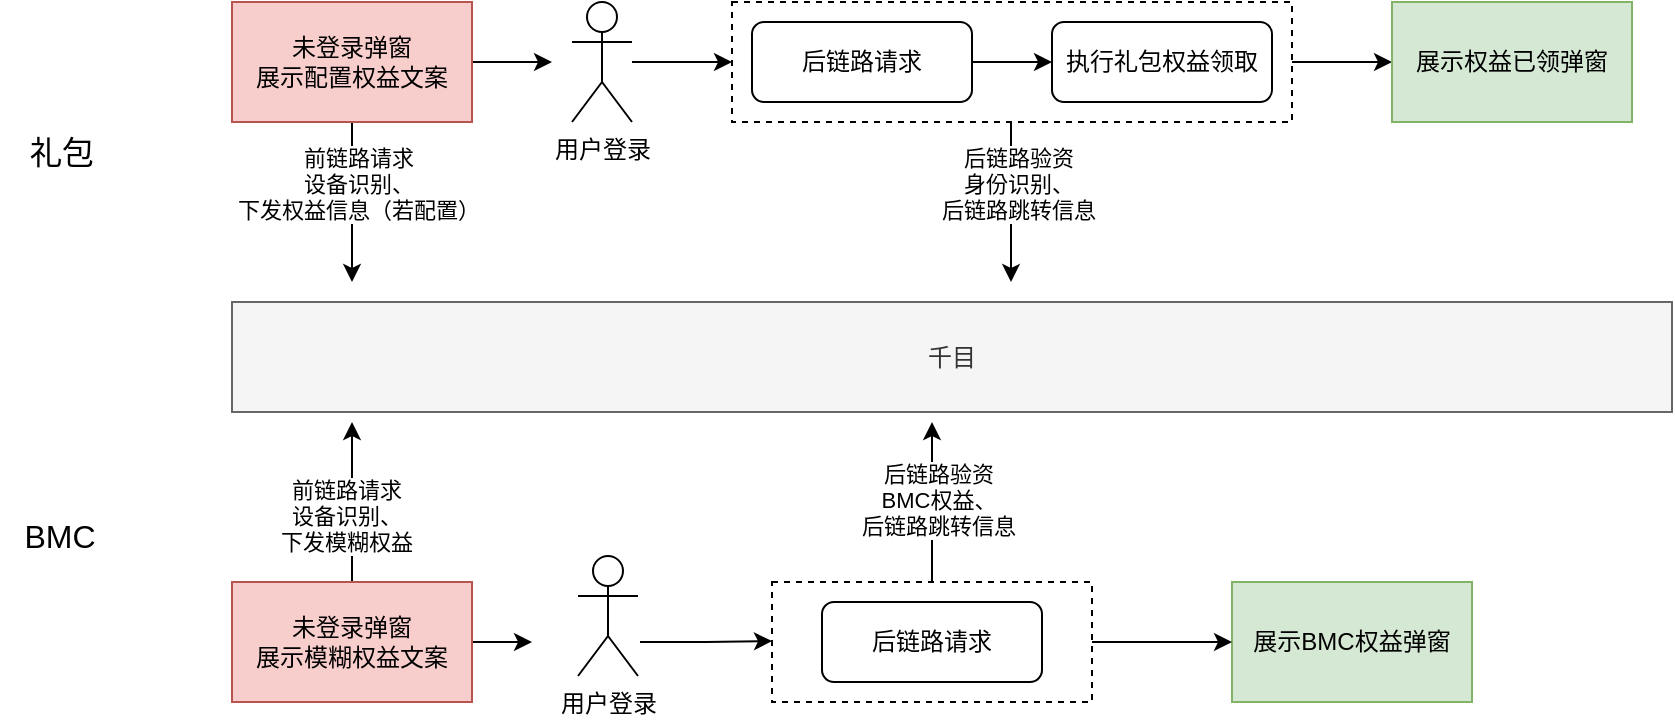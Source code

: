 <mxfile version="20.8.20" type="github"><diagram name="第 1 页" id="aAbYMBvP9iMAMNdRvLTC"><mxGraphModel dx="1306" dy="400" grid="0" gridSize="10" guides="1" tooltips="1" connect="1" arrows="1" fold="1" page="0" pageScale="1" pageWidth="827" pageHeight="1169" math="0" shadow="0"><root><mxCell id="0"/><mxCell id="1" parent="0"/><mxCell id="Dd5bCv93_LB7Ok2Cmt3U-16" value="" style="edgeStyle=orthogonalEdgeStyle;rounded=0;orthogonalLoop=1;jettySize=auto;html=1;" edge="1" parent="1" source="Dd5bCv93_LB7Ok2Cmt3U-14" target="Dd5bCv93_LB7Ok2Cmt3U-9"><mxGeometry relative="1" as="geometry"/></mxCell><mxCell id="Dd5bCv93_LB7Ok2Cmt3U-14" value="" style="rounded=0;whiteSpace=wrap;html=1;dashed=1;" vertex="1" parent="1"><mxGeometry x="390" y="440" width="280" height="60" as="geometry"/></mxCell><mxCell id="Dd5bCv93_LB7Ok2Cmt3U-5" style="edgeStyle=orthogonalEdgeStyle;rounded=0;orthogonalLoop=1;jettySize=auto;html=1;" edge="1" parent="1" source="Dd5bCv93_LB7Ok2Cmt3U-1"><mxGeometry relative="1" as="geometry"><mxPoint x="200" y="580" as="targetPoint"/></mxGeometry></mxCell><mxCell id="Dd5bCv93_LB7Ok2Cmt3U-17" value="前链路请求&lt;br&gt;设备识别、&lt;br&gt;下发权益信息（若配置）" style="edgeLabel;html=1;align=center;verticalAlign=middle;resizable=0;points=[];" vertex="1" connectable="0" parent="Dd5bCv93_LB7Ok2Cmt3U-5"><mxGeometry x="-0.225" y="3" relative="1" as="geometry"><mxPoint as="offset"/></mxGeometry></mxCell><mxCell id="Dd5bCv93_LB7Ok2Cmt3U-11" style="edgeStyle=orthogonalEdgeStyle;rounded=0;orthogonalLoop=1;jettySize=auto;html=1;" edge="1" parent="1" source="Dd5bCv93_LB7Ok2Cmt3U-1"><mxGeometry relative="1" as="geometry"><mxPoint x="300" y="470" as="targetPoint"/></mxGeometry></mxCell><mxCell id="Dd5bCv93_LB7Ok2Cmt3U-1" value="未登录弹窗&lt;br&gt;展示配置权益文案" style="rounded=0;whiteSpace=wrap;html=1;fillColor=#f8cecc;strokeColor=#b85450;" vertex="1" parent="1"><mxGeometry x="140" y="440" width="120" height="60" as="geometry"/></mxCell><mxCell id="Dd5bCv93_LB7Ok2Cmt3U-3" value="千目" style="rounded=0;whiteSpace=wrap;html=1;fillColor=#f5f5f5;fontColor=#333333;strokeColor=#666666;" vertex="1" parent="1"><mxGeometry x="140" y="590" width="720" height="55" as="geometry"/></mxCell><mxCell id="Dd5bCv93_LB7Ok2Cmt3U-7" style="edgeStyle=orthogonalEdgeStyle;rounded=0;orthogonalLoop=1;jettySize=auto;html=1;" edge="1" parent="1" source="Dd5bCv93_LB7Ok2Cmt3U-6"><mxGeometry relative="1" as="geometry"><mxPoint x="550" y="470" as="targetPoint"/></mxGeometry></mxCell><mxCell id="Dd5bCv93_LB7Ok2Cmt3U-6" value="后链路请求" style="rounded=1;whiteSpace=wrap;html=1;" vertex="1" parent="1"><mxGeometry x="400" y="450" width="110" height="40" as="geometry"/></mxCell><mxCell id="Dd5bCv93_LB7Ok2Cmt3U-8" value="执行礼包权益领取" style="rounded=1;whiteSpace=wrap;html=1;" vertex="1" parent="1"><mxGeometry x="550" y="450" width="110" height="40" as="geometry"/></mxCell><mxCell id="Dd5bCv93_LB7Ok2Cmt3U-9" value="展示权益已领弹窗" style="rounded=0;whiteSpace=wrap;html=1;fillColor=#d5e8d4;strokeColor=#82b366;" vertex="1" parent="1"><mxGeometry x="720" y="440" width="120" height="60" as="geometry"/></mxCell><mxCell id="Dd5bCv93_LB7Ok2Cmt3U-13" style="edgeStyle=orthogonalEdgeStyle;rounded=0;orthogonalLoop=1;jettySize=auto;html=1;" edge="1" parent="1" source="Dd5bCv93_LB7Ok2Cmt3U-12"><mxGeometry relative="1" as="geometry"><mxPoint x="390" y="470" as="targetPoint"/></mxGeometry></mxCell><mxCell id="Dd5bCv93_LB7Ok2Cmt3U-12" value="用户登录" style="shape=umlActor;verticalLabelPosition=bottom;verticalAlign=top;html=1;outlineConnect=0;" vertex="1" parent="1"><mxGeometry x="310" y="440" width="30" height="60" as="geometry"/></mxCell><mxCell id="Dd5bCv93_LB7Ok2Cmt3U-18" style="edgeStyle=orthogonalEdgeStyle;rounded=0;orthogonalLoop=1;jettySize=auto;html=1;" edge="1" parent="1"><mxGeometry relative="1" as="geometry"><mxPoint x="529.5" y="500" as="sourcePoint"/><mxPoint x="529.5" y="580" as="targetPoint"/></mxGeometry></mxCell><mxCell id="Dd5bCv93_LB7Ok2Cmt3U-19" value="后链路验资&lt;br&gt;身份识别、&lt;br&gt;后链路跳转信息" style="edgeLabel;html=1;align=center;verticalAlign=middle;resizable=0;points=[];" vertex="1" connectable="0" parent="Dd5bCv93_LB7Ok2Cmt3U-18"><mxGeometry x="-0.225" y="3" relative="1" as="geometry"><mxPoint as="offset"/></mxGeometry></mxCell><mxCell id="Dd5bCv93_LB7Ok2Cmt3U-23" style="edgeStyle=orthogonalEdgeStyle;rounded=0;orthogonalLoop=1;jettySize=auto;html=1;" edge="1" parent="1" source="Dd5bCv93_LB7Ok2Cmt3U-20"><mxGeometry relative="1" as="geometry"><mxPoint x="200" y="650" as="targetPoint"/></mxGeometry></mxCell><mxCell id="Dd5bCv93_LB7Ok2Cmt3U-24" value="前链路请求&lt;br style=&quot;border-color: var(--border-color);&quot;&gt;设备识别、&lt;br style=&quot;border-color: var(--border-color);&quot;&gt;下发模糊权益" style="edgeLabel;html=1;align=center;verticalAlign=middle;resizable=0;points=[];" vertex="1" connectable="0" parent="Dd5bCv93_LB7Ok2Cmt3U-23"><mxGeometry x="-0.167" y="3" relative="1" as="geometry"><mxPoint as="offset"/></mxGeometry></mxCell><mxCell id="Dd5bCv93_LB7Ok2Cmt3U-27" style="edgeStyle=orthogonalEdgeStyle;rounded=0;orthogonalLoop=1;jettySize=auto;html=1;" edge="1" parent="1" source="Dd5bCv93_LB7Ok2Cmt3U-20"><mxGeometry relative="1" as="geometry"><mxPoint x="290" y="760" as="targetPoint"/></mxGeometry></mxCell><mxCell id="Dd5bCv93_LB7Ok2Cmt3U-20" value="未登录弹窗&lt;br&gt;展示模糊权益文案" style="rounded=0;whiteSpace=wrap;html=1;fillColor=#f8cecc;strokeColor=#b85450;" vertex="1" parent="1"><mxGeometry x="140" y="730" width="120" height="60" as="geometry"/></mxCell><mxCell id="Dd5bCv93_LB7Ok2Cmt3U-25" value="用户登录" style="shape=umlActor;verticalLabelPosition=bottom;verticalAlign=top;html=1;outlineConnect=0;" vertex="1" parent="1"><mxGeometry x="313" y="717" width="30" height="60" as="geometry"/></mxCell><mxCell id="Dd5bCv93_LB7Ok2Cmt3U-30" style="edgeStyle=orthogonalEdgeStyle;rounded=0;orthogonalLoop=1;jettySize=auto;html=1;" edge="1" parent="1"><mxGeometry relative="1" as="geometry"><mxPoint x="410" y="759.5" as="targetPoint"/><mxPoint x="344" y="760" as="sourcePoint"/><Array as="points"><mxPoint x="377" y="760"/></Array></mxGeometry></mxCell><mxCell id="Dd5bCv93_LB7Ok2Cmt3U-36" value="展示BMC权益弹窗" style="rounded=0;whiteSpace=wrap;html=1;fillColor=#d5e8d4;strokeColor=#82b366;" vertex="1" parent="1"><mxGeometry x="640" y="730" width="120" height="60" as="geometry"/></mxCell><mxCell id="Dd5bCv93_LB7Ok2Cmt3U-38" style="edgeStyle=orthogonalEdgeStyle;rounded=0;orthogonalLoop=1;jettySize=auto;html=1;exitX=0.5;exitY=0;exitDx=0;exitDy=0;" edge="1" parent="1" source="Dd5bCv93_LB7Ok2Cmt3U-37"><mxGeometry relative="1" as="geometry"><mxPoint x="490" y="650" as="targetPoint"/></mxGeometry></mxCell><mxCell id="Dd5bCv93_LB7Ok2Cmt3U-40" value="后链路验资&lt;br style=&quot;border-color: var(--border-color);&quot;&gt;BMC权益、&lt;br style=&quot;border-color: var(--border-color);&quot;&gt;后链路跳转信息" style="edgeLabel;html=1;align=center;verticalAlign=middle;resizable=0;points=[];" vertex="1" connectable="0" parent="Dd5bCv93_LB7Ok2Cmt3U-38"><mxGeometry x="0.025" y="-2" relative="1" as="geometry"><mxPoint as="offset"/></mxGeometry></mxCell><mxCell id="Dd5bCv93_LB7Ok2Cmt3U-42" style="edgeStyle=orthogonalEdgeStyle;rounded=0;orthogonalLoop=1;jettySize=auto;html=1;" edge="1" parent="1" source="Dd5bCv93_LB7Ok2Cmt3U-37" target="Dd5bCv93_LB7Ok2Cmt3U-36"><mxGeometry relative="1" as="geometry"/></mxCell><mxCell id="Dd5bCv93_LB7Ok2Cmt3U-37" value="" style="rounded=0;whiteSpace=wrap;html=1;dashed=1;" vertex="1" parent="1"><mxGeometry x="410" y="730" width="160" height="60" as="geometry"/></mxCell><mxCell id="Dd5bCv93_LB7Ok2Cmt3U-41" value="后链路请求" style="rounded=1;whiteSpace=wrap;html=1;" vertex="1" parent="1"><mxGeometry x="435" y="740" width="110" height="40" as="geometry"/></mxCell><mxCell id="Dd5bCv93_LB7Ok2Cmt3U-43" value="礼包" style="text;html=1;strokeColor=none;fillColor=none;align=center;verticalAlign=middle;whiteSpace=wrap;rounded=0;fontSize=16;" vertex="1" parent="1"><mxGeometry x="25" y="500" width="60" height="30" as="geometry"/></mxCell><mxCell id="Dd5bCv93_LB7Ok2Cmt3U-44" value="BMC" style="text;html=1;strokeColor=none;fillColor=none;align=center;verticalAlign=middle;whiteSpace=wrap;rounded=0;fontSize=16;" vertex="1" parent="1"><mxGeometry x="24" y="692" width="60" height="30" as="geometry"/></mxCell></root></mxGraphModel></diagram></mxfile>